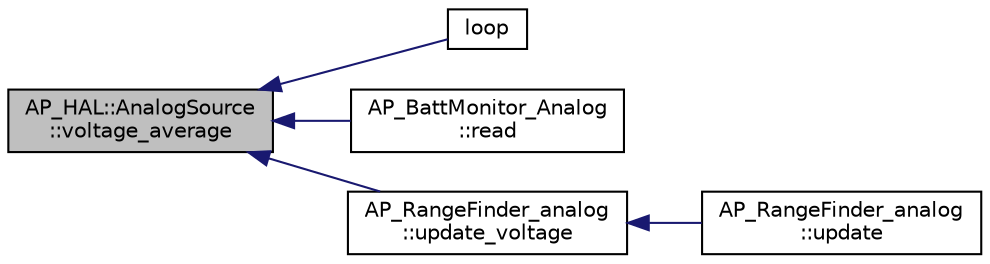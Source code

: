 digraph "AP_HAL::AnalogSource::voltage_average"
{
 // INTERACTIVE_SVG=YES
  edge [fontname="Helvetica",fontsize="10",labelfontname="Helvetica",labelfontsize="10"];
  node [fontname="Helvetica",fontsize="10",shape=record];
  rankdir="LR";
  Node1 [label="AP_HAL::AnalogSource\l::voltage_average",height=0.2,width=0.4,color="black", fillcolor="grey75", style="filled" fontcolor="black"];
  Node1 -> Node2 [dir="back",color="midnightblue",fontsize="10",style="solid",fontname="Helvetica"];
  Node2 [label="loop",height=0.2,width=0.4,color="black", fillcolor="white", style="filled",URL="$examples_2AnalogIn_2AnalogIn_8pde.html#a0b33edabd7f1c4e4a0bf32c67269be2f"];
  Node1 -> Node3 [dir="back",color="midnightblue",fontsize="10",style="solid",fontname="Helvetica"];
  Node3 [label="AP_BattMonitor_Analog\l::read",height=0.2,width=0.4,color="black", fillcolor="white", style="filled",URL="$classAP__BattMonitor__Analog.html#aea3c22d36fc78bf8d9b8a86a193f3eae",tooltip="Read the battery voltage and current. Should be called at 10hz. "];
  Node1 -> Node4 [dir="back",color="midnightblue",fontsize="10",style="solid",fontname="Helvetica"];
  Node4 [label="AP_RangeFinder_analog\l::update_voltage",height=0.2,width=0.4,color="black", fillcolor="white", style="filled",URL="$classAP__RangeFinder__analog.html#a79298166e180b5de2cf9f7c9dbcf56ea"];
  Node4 -> Node5 [dir="back",color="midnightblue",fontsize="10",style="solid",fontname="Helvetica"];
  Node5 [label="AP_RangeFinder_analog\l::update",height=0.2,width=0.4,color="black", fillcolor="white", style="filled",URL="$classAP__RangeFinder__analog.html#ad997f109f592a3c9f875655af6ad6de0"];
}
